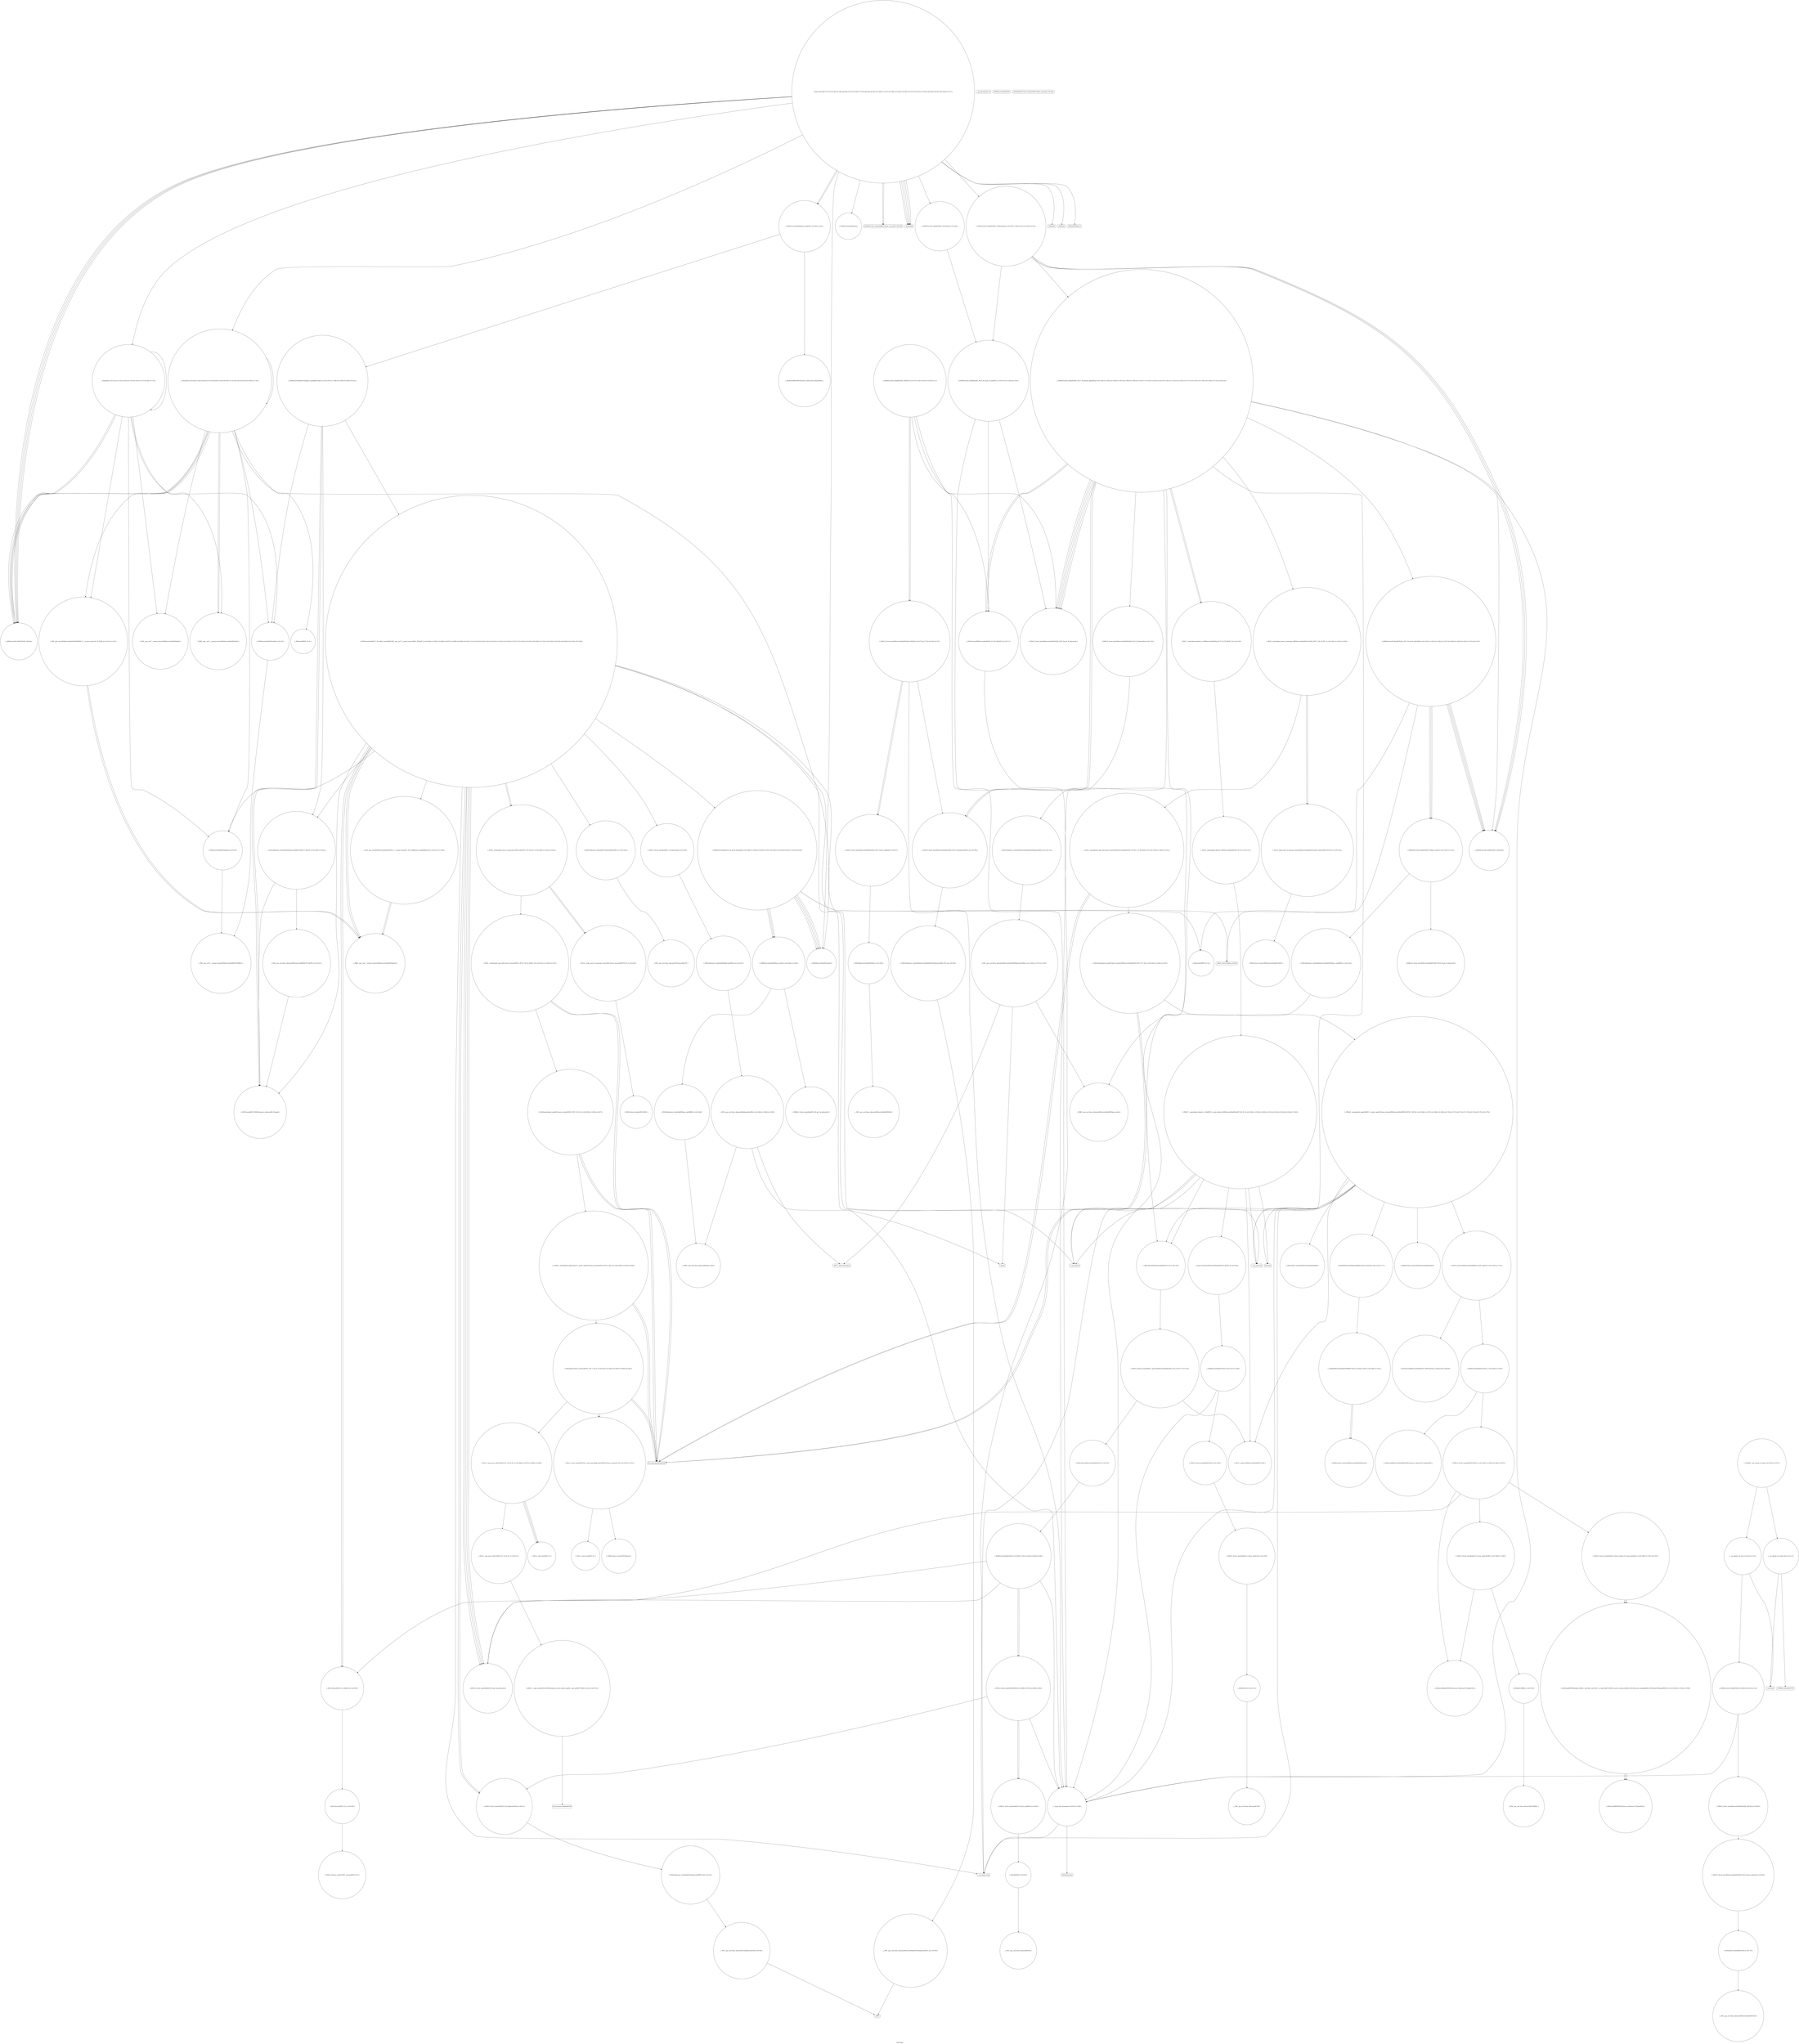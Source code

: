 digraph "Call Graph" {
	label="Call Graph";

	Node0x555a39f39250 [shape=record,shape=circle,label="{__cxx_global_var_init|{<s0>1|<s1>2}}"];
	Node0x555a39f39250:s0 -> Node0x555a39f392d0[color=black];
	Node0x555a39f39250:s1 -> Node0x555a39f393d0[color=black];
	Node0x555a39f3cf70 [shape=record,shape=Mrecord,label="{_ZSt17__throw_bad_allocv}"];
	Node0x555a39f395d0 [shape=record,shape=circle,label="{_Z5gofatii|{<s0>12|<s1>13|<s2>14|<s3>15|<s4>16|<s5>17|<s6>18|<s7>19}}"];
	Node0x555a39f395d0:s0 -> Node0x555a39f39650[color=black];
	Node0x555a39f395d0:s1 -> Node0x555a39f396d0[color=black];
	Node0x555a39f395d0:s2 -> Node0x555a39f39650[color=black];
	Node0x555a39f395d0:s3 -> Node0x555a39f397d0[color=black];
	Node0x555a39f395d0:s4 -> Node0x555a39f39750[color=black];
	Node0x555a39f395d0:s5 -> Node0x555a39f39850[color=black];
	Node0x555a39f395d0:s6 -> Node0x555a39f395d0[color=black];
	Node0x555a39f395d0:s7 -> Node0x555a39f398d0[color=black];
	Node0x555a39f3aad0 [shape=record,shape=circle,label="{_ZStneIPSt6vectorIiSaIiEEEbRKSt13move_iteratorIT_ES8_|{<s0>177}}"];
	Node0x555a39f3aad0:s0 -> Node0x555a39f3acd0[color=black];
	Node0x555a39f39950 [shape=record,shape=circle,label="{_Z5solveii|{<s0>24|<s1>25|<s2>26|<s3>27|<s4>28|<s5>29|<s6>30|<s7>31|<s8>32|<s9>33|<s10>34|<s11>35}}"];
	Node0x555a39f39950:s0 -> Node0x555a39f399d0[color=black];
	Node0x555a39f39950:s1 -> Node0x555a39f39650[color=black];
	Node0x555a39f39950:s2 -> Node0x555a39f396d0[color=black];
	Node0x555a39f39950:s3 -> Node0x555a39f39650[color=black];
	Node0x555a39f39950:s4 -> Node0x555a39f397d0[color=black];
	Node0x555a39f39950:s5 -> Node0x555a39f39750[color=black];
	Node0x555a39f39950:s6 -> Node0x555a39f39850[color=black];
	Node0x555a39f39950:s7 -> Node0x555a39f39850[color=black];
	Node0x555a39f39950:s8 -> Node0x555a39f39650[color=black];
	Node0x555a39f39950:s9 -> Node0x555a39f39a50[color=black];
	Node0x555a39f39950:s10 -> Node0x555a39f39950[color=black];
	Node0x555a39f39950:s11 -> Node0x555a39f398d0[color=black];
	Node0x555a39f3ae50 [shape=record,shape=circle,label="{_ZNSt6vectorIiSaIiEEC2EOS1_|{<s0>182|<s1>183}}"];
	Node0x555a39f3ae50:s0 -> Node0x555a39f3aed0[color=black];
	Node0x555a39f3ae50:s1 -> Node0x555a39f3af50[color=black];
	Node0x555a39f39cd0 [shape=record,shape=circle,label="{_ZNSt6vectorIiSaIiEE9push_backEOi|{<s0>64|<s1>65}}"];
	Node0x555a39f39cd0:s0 -> Node0x555a39f3b450[color=black];
	Node0x555a39f39cd0:s1 -> Node0x555a39f3b3d0[color=black];
	Node0x555a39f3b1d0 [shape=record,shape=circle,label="{_ZN9__gnu_cxx13new_allocatorIiEC2ERKS1_}"];
	Node0x555a39f3a050 [shape=record,shape=circle,label="{_ZNSt12_Vector_baseISt6vectorIiSaIiEESaIS2_EEC2Ev|{<s0>66}}"];
	Node0x555a39f3a050:s0 -> Node0x555a39f3a2d0[color=black];
	Node0x555a39f3b550 [shape=record,shape=circle,label="{_ZSt7forwardIiEOT_RNSt16remove_referenceIS0_E4typeE}"];
	Node0x555a39f3a3d0 [shape=record,shape=circle,label="{_ZN9__gnu_cxx13new_allocatorISt6vectorIiSaIiEEEC2Ev}"];
	Node0x555a39f3b8d0 [shape=record,shape=circle,label="{_ZNSt16allocator_traitsISaIiEE7destroyIiEEvRS0_PT_|{<s0>243}}"];
	Node0x555a39f3b8d0:s0 -> Node0x555a39f3fb90[color=black];
	Node0x555a39f3a750 [shape=record,shape=circle,label="{_ZSt11__addressofISt6vectorIiSaIiEEEPT_RS3_}"];
	Node0x555a39f3f490 [shape=record,shape=circle,label="{_ZSt22__uninitialized_copy_aISt13move_iteratorIPiES1_iET0_T_S4_S3_RSaIT1_E|{<s0>251|<s1>252|<s2>253}}"];
	Node0x555a39f3f490:s0 -> Node0x555a39f3d1f0[color=black];
	Node0x555a39f3f490:s1 -> Node0x555a39f3d1f0[color=black];
	Node0x555a39f3f490:s2 -> Node0x555a39f3f590[color=black];
	Node0x555a39f3baf0 [shape=record,shape=circle,label="{_ZNSt12_Vector_baseIiSaIiEE13_M_deallocateEPim|{<s0>91}}"];
	Node0x555a39f3baf0:s0 -> Node0x555a39f3bbf0[color=black];
	Node0x555a39f3f810 [shape=record,shape=circle,label="{_ZSt13__copy_move_aILb1EPiS0_ET1_T0_S2_S1_|{<s0>272}}"];
	Node0x555a39f3f810:s0 -> Node0x555a39f3f910[color=black];
	Node0x555a39f3be70 [shape=record,shape=circle,label="{_ZNSt12_Vector_baseISt6vectorIiSaIiEESaIS2_EE13_M_deallocateEPS2_m|{<s0>96}}"];
	Node0x555a39f3be70:s0 -> Node0x555a39f3bf70[color=black];
	Node0x555a39f3fb90 [shape=record,shape=circle,label="{_ZN9__gnu_cxx13new_allocatorIiE7destroyIiEEvPT_}"];
	Node0x555a39f3c1f0 [shape=record,shape=circle,label="{_ZNK9__gnu_cxx17__normal_iteratorIPiSt6vectorIiSaIiEEE4baseEv}"];
	Node0x555a39f3c570 [shape=record,shape=circle,label="{_ZSt34__uninitialized_move_if_noexcept_aIPSt6vectorIiSaIiEES3_SaIS2_EET0_T_S6_S5_RT1_|{<s0>134|<s1>135|<s2>136}}"];
	Node0x555a39f3c570:s0 -> Node0x555a39f3d0f0[color=black];
	Node0x555a39f3c570:s1 -> Node0x555a39f3d0f0[color=black];
	Node0x555a39f3c570:s2 -> Node0x555a39f3d070[color=black];
	Node0x555a39f3c8f0 [shape=record,shape=circle,label="{_ZNSt6vectorIiSaIiEEC2Ev|{<s0>147|<s1>148}}"];
	Node0x555a39f3c8f0:s0 -> Node0x555a39f3c970[color=black];
	Node0x555a39f3c8f0:s1 -> Node0x555a39f3a150[color=black];
	Node0x555a39f3cc70 [shape=record,shape=circle,label="{_ZSt3maxImERKT_S2_S2_}"];
	Node0x555a39f392d0 [shape=record,shape=Mrecord,label="{_ZNSt8ios_base4InitC1Ev}"];
	Node0x555a39f3cff0 [shape=record,shape=Mrecord,label="{_Znwm}"];
	Node0x555a39f39650 [shape=record,shape=circle,label="{_ZNSt6vectorIS_IiSaIiEESaIS1_EEixEm}"];
	Node0x555a39f3ab50 [shape=record,shape=circle,label="{_ZSt10_ConstructISt6vectorIiSaIiEEJS2_EEvPT_DpOT0_|{<s0>178|<s1>179}}"];
	Node0x555a39f3ab50:s0 -> Node0x555a39f3add0[color=black];
	Node0x555a39f3ab50:s1 -> Node0x555a39f3ae50[color=black];
	Node0x555a39f399d0 [shape=record,shape=circle,label="{_ZSt3maxIiERKT_S2_S2_}"];
	Node0x555a39f3aed0 [shape=record,shape=circle,label="{_ZSt4moveIRSt6vectorIiSaIiEEEONSt16remove_referenceIT_E4typeEOS5_}"];
	Node0x555a39f39d50 [shape=record,shape=circle,label="{_ZNSt6vectorIiSaIiEEixEm}"];
	Node0x555a39f3b250 [shape=record,shape=circle,label="{_ZSt4swapIPiENSt9enable_ifIXsr6__and_ISt6__not_ISt15__is_tuple_likeIT_EESt21is_move_constructibleIS4_ESt18is_move_assignableIS4_EEE5valueEvE4typeERS4_SD_|{<s0>194|<s1>195|<s2>196}}"];
	Node0x555a39f3b250:s0 -> Node0x555a39f3b2d0[color=black];
	Node0x555a39f3b250:s1 -> Node0x555a39f3b2d0[color=black];
	Node0x555a39f3b250:s2 -> Node0x555a39f3b2d0[color=black];
	Node0x555a39f3a0d0 [shape=record,shape=Mrecord,label="{__gxx_personality_v0}"];
	Node0x555a39f3b5d0 [shape=record,shape=circle,label="{_ZNSt6vectorIiSaIiEE17_M_realloc_insertIJiEEEvN9__gnu_cxx17__normal_iteratorIPiS1_EEDpOT_|{<s0>204|<s1>205|<s2>206|<s3>207|<s4>208|<s5>209|<s6>210|<s7>211|<s8>212|<s9>213|<s10>214|<s11>215|<s12>216|<s13>217|<s14>218|<s15>219|<s16>220|<s17>221|<s18>222|<s19>223|<s20>224|<s21>225|<s22>226}}"];
	Node0x555a39f3b5d0:s0 -> Node0x555a39f3b6d0[color=black];
	Node0x555a39f3b5d0:s1 -> Node0x555a39f396d0[color=black];
	Node0x555a39f3b5d0:s2 -> Node0x555a39f3b750[color=black];
	Node0x555a39f3b5d0:s3 -> Node0x555a39f3b7d0[color=black];
	Node0x555a39f3b5d0:s4 -> Node0x555a39f3b550[color=black];
	Node0x555a39f3b5d0:s5 -> Node0x555a39f3b4d0[color=black];
	Node0x555a39f3b5d0:s6 -> Node0x555a39f3c1f0[color=black];
	Node0x555a39f3b5d0:s7 -> Node0x555a39f3a8d0[color=black];
	Node0x555a39f3b5d0:s8 -> Node0x555a39f3b850[color=black];
	Node0x555a39f3b5d0:s9 -> Node0x555a39f3c1f0[color=black];
	Node0x555a39f3b5d0:s10 -> Node0x555a39f3a8d0[color=black];
	Node0x555a39f3b5d0:s11 -> Node0x555a39f3b850[color=black];
	Node0x555a39f3b5d0:s12 -> Node0x555a39f3a1d0[color=black];
	Node0x555a39f3b5d0:s13 -> Node0x555a39f3b8d0[color=black];
	Node0x555a39f3b5d0:s14 -> Node0x555a39f3c670[color=black];
	Node0x555a39f3b5d0:s15 -> Node0x555a39f3a8d0[color=black];
	Node0x555a39f3b5d0:s16 -> Node0x555a39f3a850[color=black];
	Node0x555a39f3b5d0:s17 -> Node0x555a39f3baf0[color=black];
	Node0x555a39f3b5d0:s18 -> Node0x555a39f3c5f0[color=black];
	Node0x555a39f3b5d0:s19 -> Node0x555a39f3a8d0[color=black];
	Node0x555a39f3b5d0:s20 -> Node0x555a39f3a850[color=black];
	Node0x555a39f3b5d0:s21 -> Node0x555a39f3baf0[color=black];
	Node0x555a39f3b5d0:s22 -> Node0x555a39f3a150[color=black];
	Node0x555a39f3a450 [shape=record,shape=circle,label="{_ZSt8_DestroyIPSt6vectorIiSaIiEES2_EvT_S4_RSaIT0_E|{<s0>71}}"];
	Node0x555a39f3a450:s0 -> Node0x555a39f3a5d0[color=black];
	Node0x555a39f3b950 [shape=record,shape=circle,label="{_ZNKSt6vectorIiSaIiEE8max_sizeEv|{<s0>244|<s1>245}}"];
	Node0x555a39f3b950:s0 -> Node0x555a39f3f290[color=black];
	Node0x555a39f3b950:s1 -> Node0x555a39f3b9d0[color=black];
	Node0x555a39f3a7d0 [shape=record,shape=circle,label="{_ZNSt6vectorIiSaIiEED2Ev|{<s0>80|<s1>81|<s2>82|<s3>83|<s4>84}}"];
	Node0x555a39f3a7d0:s0 -> Node0x555a39f3a8d0[color=black];
	Node0x555a39f3a7d0:s1 -> Node0x555a39f3a850[color=black];
	Node0x555a39f3a7d0:s2 -> Node0x555a39f3a950[color=black];
	Node0x555a39f3a7d0:s3 -> Node0x555a39f3a950[color=black];
	Node0x555a39f3a7d0:s4 -> Node0x555a39f3a150[color=black];
	Node0x555a39f3f510 [shape=record,shape=circle,label="{_ZSt32__make_move_if_noexcept_iteratorIiSt13move_iteratorIPiEET0_PT_|{<s0>254}}"];
	Node0x555a39f3f510:s0 -> Node0x555a39f3fb10[color=black];
	Node0x555a39f3bb70 [shape=record,shape=circle,label="{_ZNSt12_Vector_baseIiSaIiEE12_Vector_implD2Ev|{<s0>92}}"];
	Node0x555a39f3bb70:s0 -> Node0x555a39f3bd70[color=black];
	Node0x555a39f3f890 [shape=record,shape=circle,label="{_ZSt12__niter_baseIPiET_S1_}"];
	Node0x555a39f3bef0 [shape=record,shape=circle,label="{_ZNSt12_Vector_baseISt6vectorIiSaIiEESaIS2_EE12_Vector_implD2Ev|{<s0>97}}"];
	Node0x555a39f3bef0:s0 -> Node0x555a39f3c070[color=black];
	Node0x555a39f3fc10 [shape=record,shape=circle,label="{_GLOBAL__sub_I_Jacek_2_0.cpp|{<s0>274|<s1>275}}"];
	Node0x555a39f3fc10:s0 -> Node0x555a39f39250[color=black];
	Node0x555a39f3fc10:s1 -> Node0x555a39f39450[color=black];
	Node0x555a39f3c270 [shape=record,shape=circle,label="{_ZNSt6vectorIS_IiSaIiEESaIS1_EE15_M_erase_at_endEPS1_|{<s0>101|<s1>102|<s2>103}}"];
	Node0x555a39f3c270:s0 -> Node0x555a39f3a4d0[color=black];
	Node0x555a39f3c270:s1 -> Node0x555a39f3a450[color=black];
	Node0x555a39f3c270:s2 -> Node0x555a39f3a150[color=black];
	Node0x555a39f3c5f0 [shape=record,shape=Mrecord,label="{__cxa_rethrow}"];
	Node0x555a39f3c970 [shape=record,shape=circle,label="{_ZNSt12_Vector_baseIiSaIiEEC2Ev|{<s0>149}}"];
	Node0x555a39f3c970:s0 -> Node0x555a39f3c9f0[color=black];
	Node0x555a39f3ccf0 [shape=record,shape=circle,label="{_ZNSt16allocator_traitsISaISt6vectorIiSaIiEEEE8max_sizeERKS3_|{<s0>154}}"];
	Node0x555a39f3ccf0:s0 -> Node0x555a39f3cdf0[color=black];
	Node0x555a39f39350 [shape=record,shape=Mrecord,label="{_ZNSt8ios_base4InitD1Ev}"];
	Node0x555a39f3d070 [shape=record,shape=circle,label="{_ZSt22__uninitialized_copy_aISt13move_iteratorIPSt6vectorIiSaIiEEES4_S3_ET0_T_S7_S6_RSaIT1_E|{<s0>159|<s1>160|<s2>161}}"];
	Node0x555a39f3d070:s0 -> Node0x555a39f3d1f0[color=black];
	Node0x555a39f3d070:s1 -> Node0x555a39f3d1f0[color=black];
	Node0x555a39f3d070:s2 -> Node0x555a39f3d170[color=black];
	Node0x555a39f396d0 [shape=record,shape=circle,label="{_ZNSt6vectorIiSaIiEE5beginEv|{<s0>20}}"];
	Node0x555a39f396d0:s0 -> Node0x555a39f3c170[color=black];
	Node0x555a39f3abd0 [shape=record,shape=circle,label="{_ZNKSt13move_iteratorIPSt6vectorIiSaIiEEEdeEv}"];
	Node0x555a39f39a50 [shape=record,shape=circle,label="{_ZNKSt6vectorIiSaIiEE4sizeEv}"];
	Node0x555a39f3af50 [shape=record,shape=circle,label="{_ZNSt12_Vector_baseIiSaIiEEC2EOS1_|{<s0>184|<s1>185|<s2>186|<s3>187}}"];
	Node0x555a39f3af50:s0 -> Node0x555a39f3a8d0[color=black];
	Node0x555a39f3af50:s1 -> Node0x555a39f3afd0[color=black];
	Node0x555a39f3af50:s2 -> Node0x555a39f3b050[color=black];
	Node0x555a39f3af50:s3 -> Node0x555a39f3b0d0[color=black];
	Node0x555a39f39dd0 [shape=record,shape=Mrecord,label="{_ZStlsISt11char_traitsIcEERSt13basic_ostreamIcT_ES5_PKc}"];
	Node0x555a39f3b2d0 [shape=record,shape=circle,label="{_ZSt4moveIRPiEONSt16remove_referenceIT_E4typeEOS3_}"];
	Node0x555a39f3a150 [shape=record,shape=circle,label="{__clang_call_terminate|{<s0>67|<s1>68}}"];
	Node0x555a39f3a150:s0 -> Node0x555a39f3a1d0[color=black];
	Node0x555a39f3a150:s1 -> Node0x555a39f3a250[color=black];
	Node0x555a39f3b650 [shape=record,shape=circle,label="{_ZN9__gnu_cxx13new_allocatorIiE9constructIiJiEEEvPT_DpOT0_|{<s0>227}}"];
	Node0x555a39f3b650:s0 -> Node0x555a39f3b550[color=black];
	Node0x555a39f3a4d0 [shape=record,shape=circle,label="{_ZNSt12_Vector_baseISt6vectorIiSaIiEESaIS2_EE19_M_get_Tp_allocatorEv}"];
	Node0x555a39f3b9d0 [shape=record,shape=circle,label="{_ZNSt16allocator_traitsISaIiEE8max_sizeERKS0_|{<s0>246}}"];
	Node0x555a39f3b9d0:s0 -> Node0x555a39f3f310[color=black];
	Node0x555a39f3a850 [shape=record,shape=circle,label="{_ZSt8_DestroyIPiiEvT_S1_RSaIT0_E|{<s0>85}}"];
	Node0x555a39f3a850:s0 -> Node0x555a39f3a9d0[color=black];
	Node0x555a39f3f590 [shape=record,shape=circle,label="{_ZSt18uninitialized_copyISt13move_iteratorIPiES1_ET0_T_S4_S3_|{<s0>255|<s1>256|<s2>257}}"];
	Node0x555a39f3f590:s0 -> Node0x555a39f3d1f0[color=black];
	Node0x555a39f3f590:s1 -> Node0x555a39f3d1f0[color=black];
	Node0x555a39f3f590:s2 -> Node0x555a39f3f610[color=black];
	Node0x555a39f3bbf0 [shape=record,shape=circle,label="{_ZNSt16allocator_traitsISaIiEE10deallocateERS0_Pim|{<s0>93}}"];
	Node0x555a39f3bbf0:s0 -> Node0x555a39f3bc70[color=black];
	Node0x555a39f3f910 [shape=record,shape=circle,label="{_ZNSt11__copy_moveILb1ELb1ESt26random_access_iterator_tagE8__copy_mIiEEPT_PKS3_S6_S4_|{<s0>273}}"];
	Node0x555a39f3f910:s0 -> Node0x555a39f3f990[color=black];
	Node0x555a39f3bf70 [shape=record,shape=circle,label="{_ZNSt16allocator_traitsISaISt6vectorIiSaIiEEEE10deallocateERS3_PS2_m|{<s0>98}}"];
	Node0x555a39f3bf70:s0 -> Node0x555a39f3bff0[color=black];
	Node0x555a39f3c2f0 [shape=record,shape=circle,label="{_ZNKSt6vectorIS_IiSaIiEESaIS1_EE4sizeEv}"];
	Node0x555a39f3c670 [shape=record,shape=Mrecord,label="{__cxa_end_catch}"];
	Node0x555a39f3c9f0 [shape=record,shape=circle,label="{_ZNSt12_Vector_baseIiSaIiEE12_Vector_implC2Ev|{<s0>150}}"];
	Node0x555a39f3c9f0:s0 -> Node0x555a39f3ca70[color=black];
	Node0x555a39f3cd70 [shape=record,shape=circle,label="{_ZNKSt12_Vector_baseISt6vectorIiSaIiEESaIS2_EE19_M_get_Tp_allocatorEv}"];
	Node0x555a39f393d0 [shape=record,shape=Mrecord,label="{__cxa_atexit}"];
	Node0x555a39f3d0f0 [shape=record,shape=circle,label="{_ZSt32__make_move_if_noexcept_iteratorISt6vectorIiSaIiEESt13move_iteratorIPS2_EET0_PT_|{<s0>162}}"];
	Node0x555a39f3d0f0:s0 -> Node0x555a39f3b350[color=black];
	Node0x555a39f39750 [shape=record,shape=circle,label="{_ZN9__gnu_cxxneIPiSt6vectorIiSaIiEEEEbRKNS_17__normal_iteratorIT_T0_EESA_|{<s0>21|<s1>22}}"];
	Node0x555a39f39750:s0 -> Node0x555a39f3c1f0[color=black];
	Node0x555a39f39750:s1 -> Node0x555a39f3c1f0[color=black];
	Node0x555a39f3ac50 [shape=record,shape=circle,label="{_ZNSt13move_iteratorIPSt6vectorIiSaIiEEEppEv}"];
	Node0x555a39f39ad0 [shape=record,shape=circle,label="{main|{<s0>36|<s1>37|<s2>38|<s3>39|<s4>40|<s5>41|<s6>42|<s7>43|<s8>44|<s9>45|<s10>46|<s11>47|<s12>48|<s13>49|<s14>50|<s15>51|<s16>52|<s17>53|<s18>54|<s19>55|<s20>56|<s21>57}}"];
	Node0x555a39f39ad0:s0 -> Node0x555a39f39b50[color=black];
	Node0x555a39f39ad0:s1 -> Node0x555a39f39b50[color=black];
	Node0x555a39f39ad0:s2 -> Node0x555a39f39b50[color=black];
	Node0x555a39f39ad0:s3 -> Node0x555a39f39bd0[color=black];
	Node0x555a39f39ad0:s4 -> Node0x555a39f39c50[color=black];
	Node0x555a39f39ad0:s5 -> Node0x555a39f39b50[color=black];
	Node0x555a39f39ad0:s6 -> Node0x555a39f39b50[color=black];
	Node0x555a39f39ad0:s7 -> Node0x555a39f39650[color=black];
	Node0x555a39f39ad0:s8 -> Node0x555a39f39cd0[color=black];
	Node0x555a39f39ad0:s9 -> Node0x555a39f39650[color=black];
	Node0x555a39f39ad0:s10 -> Node0x555a39f39cd0[color=black];
	Node0x555a39f39ad0:s11 -> Node0x555a39f39650[color=black];
	Node0x555a39f39ad0:s12 -> Node0x555a39f39a50[color=black];
	Node0x555a39f39ad0:s13 -> Node0x555a39f395d0[color=black];
	Node0x555a39f39ad0:s14 -> Node0x555a39f39650[color=black];
	Node0x555a39f39ad0:s15 -> Node0x555a39f39d50[color=black];
	Node0x555a39f39ad0:s16 -> Node0x555a39f39950[color=black];
	Node0x555a39f39ad0:s17 -> Node0x555a39f39dd0[color=black];
	Node0x555a39f39ad0:s18 -> Node0x555a39f39e50[color=black];
	Node0x555a39f39ad0:s19 -> Node0x555a39f39dd0[color=black];
	Node0x555a39f39ad0:s20 -> Node0x555a39f39ed0[color=black];
	Node0x555a39f39ad0:s21 -> Node0x555a39f39f50[color=black];
	Node0x555a39f3afd0 [shape=record,shape=circle,label="{_ZSt4moveIRSaIiEEONSt16remove_referenceIT_E4typeEOS3_}"];
	Node0x555a39f39e50 [shape=record,shape=Mrecord,label="{_ZNSolsEi}"];
	Node0x555a39f3b350 [shape=record,shape=circle,label="{_ZNSt13move_iteratorIPSt6vectorIiSaIiEEEC2ES3_}"];
	Node0x555a39f3a1d0 [shape=record,shape=Mrecord,label="{__cxa_begin_catch}"];
	Node0x555a39f3b6d0 [shape=record,shape=circle,label="{_ZNKSt6vectorIiSaIiEE12_M_check_lenEmPKc|{<s0>228|<s1>229|<s2>230|<s3>231|<s4>232|<s5>233|<s6>234|<s7>235|<s8>236}}"];
	Node0x555a39f3b6d0:s0 -> Node0x555a39f3b950[color=black];
	Node0x555a39f3b6d0:s1 -> Node0x555a39f39a50[color=black];
	Node0x555a39f3b6d0:s2 -> Node0x555a39f3cbf0[color=black];
	Node0x555a39f3b6d0:s3 -> Node0x555a39f39a50[color=black];
	Node0x555a39f3b6d0:s4 -> Node0x555a39f39a50[color=black];
	Node0x555a39f3b6d0:s5 -> Node0x555a39f3cc70[color=black];
	Node0x555a39f3b6d0:s6 -> Node0x555a39f39a50[color=black];
	Node0x555a39f3b6d0:s7 -> Node0x555a39f3b950[color=black];
	Node0x555a39f3b6d0:s8 -> Node0x555a39f3b950[color=black];
	Node0x555a39f3a550 [shape=record,shape=circle,label="{_ZNSt12_Vector_baseISt6vectorIiSaIiEESaIS2_EED2Ev|{<s0>72|<s1>73|<s2>74|<s3>75}}"];
	Node0x555a39f3a550:s0 -> Node0x555a39f3be70[color=black];
	Node0x555a39f3a550:s1 -> Node0x555a39f3bef0[color=black];
	Node0x555a39f3a550:s2 -> Node0x555a39f3bef0[color=black];
	Node0x555a39f3a550:s3 -> Node0x555a39f3a150[color=black];
	Node0x555a39f3f290 [shape=record,shape=circle,label="{_ZNKSt12_Vector_baseIiSaIiEE19_M_get_Tp_allocatorEv}"];
	Node0x555a39f3a8d0 [shape=record,shape=circle,label="{_ZNSt12_Vector_baseIiSaIiEE19_M_get_Tp_allocatorEv}"];
	Node0x555a39f3f610 [shape=record,shape=circle,label="{_ZNSt20__uninitialized_copyILb1EE13__uninit_copyISt13move_iteratorIPiES3_EET0_T_S6_S5_|{<s0>258|<s1>259|<s2>260}}"];
	Node0x555a39f3f610:s0 -> Node0x555a39f3d1f0[color=black];
	Node0x555a39f3f610:s1 -> Node0x555a39f3d1f0[color=black];
	Node0x555a39f3f610:s2 -> Node0x555a39f3f690[color=black];
	Node0x555a39f3bc70 [shape=record,shape=circle,label="{_ZN9__gnu_cxx13new_allocatorIiE10deallocateEPim|{<s0>94}}"];
	Node0x555a39f3bc70:s0 -> Node0x555a39f3bcf0[color=black];
	Node0x555a39f3f990 [shape=record,shape=Mrecord,label="{llvm.memmove.p0i8.p0i8.i64}"];
	Node0x555a39f3bff0 [shape=record,shape=circle,label="{_ZN9__gnu_cxx13new_allocatorISt6vectorIiSaIiEEE10deallocateEPS3_m|{<s0>99}}"];
	Node0x555a39f3bff0:s0 -> Node0x555a39f3bcf0[color=black];
	Node0x555a39f3c370 [shape=record,shape=circle,label="{_ZNSt6vectorIS_IiSaIiEESaIS1_EE17_M_default_appendEm|{<s0>104|<s1>105|<s2>106|<s3>107|<s4>108|<s5>109|<s6>110|<s7>111|<s8>112|<s9>113|<s10>114|<s11>115|<s12>116|<s13>117|<s14>118|<s15>119|<s16>120|<s17>121|<s18>122}}"];
	Node0x555a39f3c370:s0 -> Node0x555a39f3a4d0[color=black];
	Node0x555a39f3c370:s1 -> Node0x555a39f3c3f0[color=black];
	Node0x555a39f3c370:s2 -> Node0x555a39f3c470[color=black];
	Node0x555a39f3c370:s3 -> Node0x555a39f3c2f0[color=black];
	Node0x555a39f3c370:s4 -> Node0x555a39f3c4f0[color=black];
	Node0x555a39f3c370:s5 -> Node0x555a39f3a4d0[color=black];
	Node0x555a39f3c370:s6 -> Node0x555a39f3c3f0[color=black];
	Node0x555a39f3c370:s7 -> Node0x555a39f3a4d0[color=black];
	Node0x555a39f3c370:s8 -> Node0x555a39f3c570[color=black];
	Node0x555a39f3c370:s9 -> Node0x555a39f3a1d0[color=black];
	Node0x555a39f3c370:s10 -> Node0x555a39f3a4d0[color=black];
	Node0x555a39f3c370:s11 -> Node0x555a39f3a450[color=black];
	Node0x555a39f3c370:s12 -> Node0x555a39f3c670[color=black];
	Node0x555a39f3c370:s13 -> Node0x555a39f3be70[color=black];
	Node0x555a39f3c370:s14 -> Node0x555a39f3c5f0[color=black];
	Node0x555a39f3c370:s15 -> Node0x555a39f3a4d0[color=black];
	Node0x555a39f3c370:s16 -> Node0x555a39f3a450[color=black];
	Node0x555a39f3c370:s17 -> Node0x555a39f3be70[color=black];
	Node0x555a39f3c370:s18 -> Node0x555a39f3a150[color=black];
	Node0x555a39f3c6f0 [shape=record,shape=circle,label="{_ZSt25__uninitialized_default_nIPSt6vectorIiSaIiEEmET_S4_T0_|{<s0>137}}"];
	Node0x555a39f3c6f0:s0 -> Node0x555a39f3c770[color=black];
	Node0x555a39f3ca70 [shape=record,shape=circle,label="{_ZNSaIiEC2Ev|{<s0>151}}"];
	Node0x555a39f3ca70:s0 -> Node0x555a39f3caf0[color=black];
	Node0x555a39f3cdf0 [shape=record,shape=circle,label="{_ZNK9__gnu_cxx13new_allocatorISt6vectorIiSaIiEEE8max_sizeEv}"];
	Node0x555a39f39450 [shape=record,shape=circle,label="{__cxx_global_var_init.1|{<s0>3|<s1>4}}"];
	Node0x555a39f39450:s0 -> Node0x555a39f394d0[color=black];
	Node0x555a39f39450:s1 -> Node0x555a39f393d0[color=black];
	Node0x555a39f3d170 [shape=record,shape=circle,label="{_ZSt18uninitialized_copyISt13move_iteratorIPSt6vectorIiSaIiEEES4_ET0_T_S7_S6_|{<s0>163|<s1>164|<s2>165}}"];
	Node0x555a39f3d170:s0 -> Node0x555a39f3d1f0[color=black];
	Node0x555a39f3d170:s1 -> Node0x555a39f3d1f0[color=black];
	Node0x555a39f3d170:s2 -> Node0x555a39f3aa50[color=black];
	Node0x555a39f397d0 [shape=record,shape=circle,label="{_ZNSt6vectorIiSaIiEE3endEv|{<s0>23}}"];
	Node0x555a39f397d0:s0 -> Node0x555a39f3c170[color=black];
	Node0x555a39f3acd0 [shape=record,shape=circle,label="{_ZSteqIPSt6vectorIiSaIiEEEbRKSt13move_iteratorIT_ES8_|{<s0>180|<s1>181}}"];
	Node0x555a39f3acd0:s0 -> Node0x555a39f3ad50[color=black];
	Node0x555a39f3acd0:s1 -> Node0x555a39f3ad50[color=black];
	Node0x555a39f39b50 [shape=record,shape=Mrecord,label="{_ZNSirsERi}"];
	Node0x555a39f3b050 [shape=record,shape=circle,label="{_ZNSt12_Vector_baseIiSaIiEE12_Vector_implC2EOS0_|{<s0>188|<s1>189}}"];
	Node0x555a39f3b050:s0 -> Node0x555a39f3afd0[color=black];
	Node0x555a39f3b050:s1 -> Node0x555a39f3b150[color=black];
	Node0x555a39f39ed0 [shape=record,shape=Mrecord,label="{_ZNSolsEx}"];
	Node0x555a39f3b3d0 [shape=record,shape=circle,label="{_ZNSt6vectorIiSaIiEE12emplace_backIJiEEEvDpOT_|{<s0>197|<s1>198|<s2>199|<s3>200|<s4>201}}"];
	Node0x555a39f3b3d0:s0 -> Node0x555a39f3b550[color=black];
	Node0x555a39f3b3d0:s1 -> Node0x555a39f3b4d0[color=black];
	Node0x555a39f3b3d0:s2 -> Node0x555a39f397d0[color=black];
	Node0x555a39f3b3d0:s3 -> Node0x555a39f3b550[color=black];
	Node0x555a39f3b3d0:s4 -> Node0x555a39f3b5d0[color=black];
	Node0x555a39f3a250 [shape=record,shape=Mrecord,label="{_ZSt9terminatev}"];
	Node0x555a39f3b750 [shape=record,shape=circle,label="{_ZN9__gnu_cxxmiIPiSt6vectorIiSaIiEEEENS_17__normal_iteratorIT_T0_E15difference_typeERKS8_SB_|{<s0>237|<s1>238}}"];
	Node0x555a39f3b750:s0 -> Node0x555a39f3c1f0[color=black];
	Node0x555a39f3b750:s1 -> Node0x555a39f3c1f0[color=black];
	Node0x555a39f3a5d0 [shape=record,shape=circle,label="{_ZSt8_DestroyIPSt6vectorIiSaIiEEEvT_S4_|{<s0>76}}"];
	Node0x555a39f3a5d0:s0 -> Node0x555a39f3a650[color=black];
	Node0x555a39f3f310 [shape=record,shape=circle,label="{_ZNK9__gnu_cxx13new_allocatorIiE8max_sizeEv}"];
	Node0x555a39f3a950 [shape=record,shape=circle,label="{_ZNSt12_Vector_baseIiSaIiEED2Ev|{<s0>86|<s1>87|<s2>88|<s3>89}}"];
	Node0x555a39f3a950:s0 -> Node0x555a39f3baf0[color=black];
	Node0x555a39f3a950:s1 -> Node0x555a39f3bb70[color=black];
	Node0x555a39f3a950:s2 -> Node0x555a39f3bb70[color=black];
	Node0x555a39f3a950:s3 -> Node0x555a39f3a150[color=black];
	Node0x555a39f3f690 [shape=record,shape=circle,label="{_ZSt4copyISt13move_iteratorIPiES1_ET0_T_S4_S3_|{<s0>261|<s1>262|<s2>263|<s3>264|<s4>265}}"];
	Node0x555a39f3f690:s0 -> Node0x555a39f3d1f0[color=black];
	Node0x555a39f3f690:s1 -> Node0x555a39f3f790[color=black];
	Node0x555a39f3f690:s2 -> Node0x555a39f3d1f0[color=black];
	Node0x555a39f3f690:s3 -> Node0x555a39f3f790[color=black];
	Node0x555a39f3f690:s4 -> Node0x555a39f3f710[color=black];
	Node0x555a39f3bcf0 [shape=record,shape=Mrecord,label="{_ZdlPv}"];
	Node0x555a39f3fa10 [shape=record,shape=circle,label="{_ZSt12__miter_baseIPiET_S1_}"];
	Node0x555a39f3c070 [shape=record,shape=circle,label="{_ZNSaISt6vectorIiSaIiEEED2Ev|{<s0>100}}"];
	Node0x555a39f3c070:s0 -> Node0x555a39f3c0f0[color=black];
	Node0x555a39f3c3f0 [shape=record,shape=circle,label="{_ZSt27__uninitialized_default_n_aIPSt6vectorIiSaIiEEmS2_ET_S4_T0_RSaIT1_E|{<s0>123}}"];
	Node0x555a39f3c3f0:s0 -> Node0x555a39f3c6f0[color=black];
	Node0x555a39f3c770 [shape=record,shape=circle,label="{_ZNSt27__uninitialized_default_n_1ILb0EE18__uninit_default_nIPSt6vectorIiSaIiEEmEET_S6_T0_|{<s0>138|<s1>139|<s2>140|<s3>141|<s4>142|<s5>143|<s6>144|<s7>145}}"];
	Node0x555a39f3c770:s0 -> Node0x555a39f3a750[color=black];
	Node0x555a39f3c770:s1 -> Node0x555a39f3c7f0[color=black];
	Node0x555a39f3c770:s2 -> Node0x555a39f3a1d0[color=black];
	Node0x555a39f3c770:s3 -> Node0x555a39f3a5d0[color=black];
	Node0x555a39f3c770:s4 -> Node0x555a39f3c5f0[color=black];
	Node0x555a39f3c770:s5 -> Node0x555a39f3c670[color=black];
	Node0x555a39f3c770:s6 -> Node0x555a39f3c870[color=black];
	Node0x555a39f3c770:s7 -> Node0x555a39f3a150[color=black];
	Node0x555a39f3caf0 [shape=record,shape=circle,label="{_ZN9__gnu_cxx13new_allocatorIiEC2Ev}"];
	Node0x555a39f3ce70 [shape=record,shape=circle,label="{_ZNSt16allocator_traitsISaISt6vectorIiSaIiEEEE8allocateERS3_m|{<s0>155}}"];
	Node0x555a39f3ce70:s0 -> Node0x555a39f3cef0[color=black];
	Node0x555a39f394d0 [shape=record,shape=circle,label="{_ZNSt6vectorIS_IiSaIiEESaIS1_EEC2Ev|{<s0>5|<s1>6}}"];
	Node0x555a39f394d0:s0 -> Node0x555a39f3a050[color=black];
	Node0x555a39f394d0:s1 -> Node0x555a39f3a150[color=black];
	Node0x555a39f3d1f0 [shape=record,shape=Mrecord,label="{llvm.memcpy.p0i8.p0i8.i64}"];
	Node0x555a39f39850 [shape=record,shape=circle,label="{_ZNK9__gnu_cxx17__normal_iteratorIPiSt6vectorIiSaIiEEEdeEv}"];
	Node0x555a39f3ad50 [shape=record,shape=circle,label="{_ZNKSt13move_iteratorIPSt6vectorIiSaIiEEE4baseEv}"];
	Node0x555a39f39bd0 [shape=record,shape=circle,label="{_ZNSt6vectorIS_IiSaIiEESaIS1_EE5clearEv|{<s0>58}}"];
	Node0x555a39f39bd0:s0 -> Node0x555a39f3c270[color=black];
	Node0x555a39f3b0d0 [shape=record,shape=circle,label="{_ZNSt12_Vector_baseIiSaIiEE12_Vector_impl12_M_swap_dataERS2_|{<s0>190|<s1>191|<s2>192}}"];
	Node0x555a39f3b0d0:s0 -> Node0x555a39f3b250[color=black];
	Node0x555a39f3b0d0:s1 -> Node0x555a39f3b250[color=black];
	Node0x555a39f3b0d0:s2 -> Node0x555a39f3b250[color=black];
	Node0x555a39f39f50 [shape=record,shape=Mrecord,label="{_ZNSolsEPFRSoS_E}"];
	Node0x555a39f3b450 [shape=record,shape=circle,label="{_ZSt4moveIRiEONSt16remove_referenceIT_E4typeEOS2_}"];
	Node0x555a39f3a2d0 [shape=record,shape=circle,label="{_ZNSt12_Vector_baseISt6vectorIiSaIiEESaIS2_EE12_Vector_implC2Ev|{<s0>69}}"];
	Node0x555a39f3a2d0:s0 -> Node0x555a39f3a350[color=black];
	Node0x555a39f3b7d0 [shape=record,shape=circle,label="{_ZNSt12_Vector_baseIiSaIiEE11_M_allocateEm|{<s0>239}}"];
	Node0x555a39f3b7d0:s0 -> Node0x555a39f3f390[color=black];
	Node0x555a39f3a650 [shape=record,shape=circle,label="{_ZNSt12_Destroy_auxILb0EE9__destroyIPSt6vectorIiSaIiEEEEvT_S6_|{<s0>77|<s1>78}}"];
	Node0x555a39f3a650:s0 -> Node0x555a39f3a750[color=black];
	Node0x555a39f3a650:s1 -> Node0x555a39f3a6d0[color=black];
	Node0x555a39f3f390 [shape=record,shape=circle,label="{_ZNSt16allocator_traitsISaIiEE8allocateERS0_m|{<s0>247}}"];
	Node0x555a39f3f390:s0 -> Node0x555a39f3f410[color=black];
	Node0x555a39f3a9d0 [shape=record,shape=circle,label="{_ZSt8_DestroyIPiEvT_S1_|{<s0>90}}"];
	Node0x555a39f3a9d0:s0 -> Node0x555a39f3ba70[color=black];
	Node0x555a39f3f710 [shape=record,shape=circle,label="{_ZSt14__copy_move_a2ILb1EPiS0_ET1_T0_S2_S1_|{<s0>266|<s1>267|<s2>268|<s3>269}}"];
	Node0x555a39f3f710:s0 -> Node0x555a39f3f890[color=black];
	Node0x555a39f3f710:s1 -> Node0x555a39f3f890[color=black];
	Node0x555a39f3f710:s2 -> Node0x555a39f3f890[color=black];
	Node0x555a39f3f710:s3 -> Node0x555a39f3f810[color=black];
	Node0x555a39f3bd70 [shape=record,shape=circle,label="{_ZNSaIiED2Ev|{<s0>95}}"];
	Node0x555a39f3bd70:s0 -> Node0x555a39f3bdf0[color=black];
	Node0x555a39f3fa90 [shape=record,shape=circle,label="{_ZNKSt13move_iteratorIPiE4baseEv}"];
	Node0x555a39f3c0f0 [shape=record,shape=circle,label="{_ZN9__gnu_cxx13new_allocatorISt6vectorIiSaIiEEED2Ev}"];
	Node0x555a39f3c470 [shape=record,shape=circle,label="{_ZNKSt6vectorIS_IiSaIiEESaIS1_EE12_M_check_lenEmPKc|{<s0>124|<s1>125|<s2>126|<s3>127|<s4>128|<s5>129|<s6>130|<s7>131|<s8>132}}"];
	Node0x555a39f3c470:s0 -> Node0x555a39f3cb70[color=black];
	Node0x555a39f3c470:s1 -> Node0x555a39f3c2f0[color=black];
	Node0x555a39f3c470:s2 -> Node0x555a39f3cbf0[color=black];
	Node0x555a39f3c470:s3 -> Node0x555a39f3c2f0[color=black];
	Node0x555a39f3c470:s4 -> Node0x555a39f3c2f0[color=black];
	Node0x555a39f3c470:s5 -> Node0x555a39f3cc70[color=black];
	Node0x555a39f3c470:s6 -> Node0x555a39f3c2f0[color=black];
	Node0x555a39f3c470:s7 -> Node0x555a39f3cb70[color=black];
	Node0x555a39f3c470:s8 -> Node0x555a39f3cb70[color=black];
	Node0x555a39f3c7f0 [shape=record,shape=circle,label="{_ZSt10_ConstructISt6vectorIiSaIiEEJEEvPT_DpOT0_|{<s0>146}}"];
	Node0x555a39f3c7f0:s0 -> Node0x555a39f3c8f0[color=black];
	Node0x555a39f3cb70 [shape=record,shape=circle,label="{_ZNKSt6vectorIS_IiSaIiEESaIS1_EE8max_sizeEv|{<s0>152|<s1>153}}"];
	Node0x555a39f3cb70:s0 -> Node0x555a39f3cd70[color=black];
	Node0x555a39f3cb70:s1 -> Node0x555a39f3ccf0[color=black];
	Node0x555a39f3cef0 [shape=record,shape=circle,label="{_ZN9__gnu_cxx13new_allocatorISt6vectorIiSaIiEEE8allocateEmPKv|{<s0>156|<s1>157|<s2>158}}"];
	Node0x555a39f3cef0:s0 -> Node0x555a39f3cdf0[color=black];
	Node0x555a39f3cef0:s1 -> Node0x555a39f3cf70[color=black];
	Node0x555a39f3cef0:s2 -> Node0x555a39f3cff0[color=black];
	Node0x555a39f39550 [shape=record,shape=circle,label="{_ZNSt6vectorIS_IiSaIiEESaIS1_EED2Ev|{<s0>7|<s1>8|<s2>9|<s3>10|<s4>11}}"];
	Node0x555a39f39550:s0 -> Node0x555a39f3a4d0[color=black];
	Node0x555a39f39550:s1 -> Node0x555a39f3a450[color=black];
	Node0x555a39f39550:s2 -> Node0x555a39f3a550[color=black];
	Node0x555a39f39550:s3 -> Node0x555a39f3a550[color=black];
	Node0x555a39f39550:s4 -> Node0x555a39f3a150[color=black];
	Node0x555a39f3aa50 [shape=record,shape=circle,label="{_ZNSt20__uninitialized_copyILb0EE13__uninit_copyISt13move_iteratorIPSt6vectorIiSaIiEEES6_EET0_T_S9_S8_|{<s0>166|<s1>167|<s2>168|<s3>169|<s4>170|<s5>171|<s6>172|<s7>173|<s8>174|<s9>175|<s10>176}}"];
	Node0x555a39f3aa50:s0 -> Node0x555a39f3aad0[color=black];
	Node0x555a39f3aa50:s1 -> Node0x555a39f3a750[color=black];
	Node0x555a39f3aa50:s2 -> Node0x555a39f3abd0[color=black];
	Node0x555a39f3aa50:s3 -> Node0x555a39f3ab50[color=black];
	Node0x555a39f3aa50:s4 -> Node0x555a39f3ac50[color=black];
	Node0x555a39f3aa50:s5 -> Node0x555a39f3a1d0[color=black];
	Node0x555a39f3aa50:s6 -> Node0x555a39f3a5d0[color=black];
	Node0x555a39f3aa50:s7 -> Node0x555a39f3c5f0[color=black];
	Node0x555a39f3aa50:s8 -> Node0x555a39f3c670[color=black];
	Node0x555a39f3aa50:s9 -> Node0x555a39f3c870[color=black];
	Node0x555a39f3aa50:s10 -> Node0x555a39f3a150[color=black];
	Node0x555a39f398d0 [shape=record,shape=circle,label="{_ZN9__gnu_cxx17__normal_iteratorIPiSt6vectorIiSaIiEEEppEv}"];
	Node0x555a39f3add0 [shape=record,shape=circle,label="{_ZSt7forwardISt6vectorIiSaIiEEEOT_RNSt16remove_referenceIS3_E4typeE}"];
	Node0x555a39f39c50 [shape=record,shape=circle,label="{_ZNSt6vectorIS_IiSaIiEESaIS1_EE6resizeEm|{<s0>59|<s1>60|<s2>61|<s3>62|<s4>63}}"];
	Node0x555a39f39c50:s0 -> Node0x555a39f3c2f0[color=black];
	Node0x555a39f39c50:s1 -> Node0x555a39f3c2f0[color=black];
	Node0x555a39f39c50:s2 -> Node0x555a39f3c370[color=black];
	Node0x555a39f39c50:s3 -> Node0x555a39f3c2f0[color=black];
	Node0x555a39f39c50:s4 -> Node0x555a39f3c270[color=black];
	Node0x555a39f3b150 [shape=record,shape=circle,label="{_ZNSaIiEC2ERKS_|{<s0>193}}"];
	Node0x555a39f3b150:s0 -> Node0x555a39f3b1d0[color=black];
	Node0x555a39f39fd0 [shape=record,shape=Mrecord,label="{_ZSt4endlIcSt11char_traitsIcEERSt13basic_ostreamIT_T0_ES6_}"];
	Node0x555a39f3b4d0 [shape=record,shape=circle,label="{_ZNSt16allocator_traitsISaIiEE9constructIiJiEEEvRS0_PT_DpOT0_|{<s0>202|<s1>203}}"];
	Node0x555a39f3b4d0:s0 -> Node0x555a39f3b550[color=black];
	Node0x555a39f3b4d0:s1 -> Node0x555a39f3b650[color=black];
	Node0x555a39f3a350 [shape=record,shape=circle,label="{_ZNSaISt6vectorIiSaIiEEEC2Ev|{<s0>70}}"];
	Node0x555a39f3a350:s0 -> Node0x555a39f3a3d0[color=black];
	Node0x555a39f3b850 [shape=record,shape=circle,label="{_ZSt34__uninitialized_move_if_noexcept_aIPiS0_SaIiEET0_T_S3_S2_RT1_|{<s0>240|<s1>241|<s2>242}}"];
	Node0x555a39f3b850:s0 -> Node0x555a39f3f510[color=black];
	Node0x555a39f3b850:s1 -> Node0x555a39f3f510[color=black];
	Node0x555a39f3b850:s2 -> Node0x555a39f3f490[color=black];
	Node0x555a39f3a6d0 [shape=record,shape=circle,label="{_ZSt8_DestroyISt6vectorIiSaIiEEEvPT_|{<s0>79}}"];
	Node0x555a39f3a6d0:s0 -> Node0x555a39f3a7d0[color=black];
	Node0x555a39f3f410 [shape=record,shape=circle,label="{_ZN9__gnu_cxx13new_allocatorIiE8allocateEmPKv|{<s0>248|<s1>249|<s2>250}}"];
	Node0x555a39f3f410:s0 -> Node0x555a39f3f310[color=black];
	Node0x555a39f3f410:s1 -> Node0x555a39f3cf70[color=black];
	Node0x555a39f3f410:s2 -> Node0x555a39f3cff0[color=black];
	Node0x555a39f3ba70 [shape=record,shape=circle,label="{_ZNSt12_Destroy_auxILb1EE9__destroyIPiEEvT_S3_}"];
	Node0x555a39f3f790 [shape=record,shape=circle,label="{_ZSt12__miter_baseIPiEDTcl12__miter_basecldtfp_4baseEEESt13move_iteratorIT_E|{<s0>270|<s1>271}}"];
	Node0x555a39f3f790:s0 -> Node0x555a39f3fa90[color=black];
	Node0x555a39f3f790:s1 -> Node0x555a39f3fa10[color=black];
	Node0x555a39f3bdf0 [shape=record,shape=circle,label="{_ZN9__gnu_cxx13new_allocatorIiED2Ev}"];
	Node0x555a39f3fb10 [shape=record,shape=circle,label="{_ZNSt13move_iteratorIPiEC2ES0_}"];
	Node0x555a39f3c170 [shape=record,shape=circle,label="{_ZN9__gnu_cxx17__normal_iteratorIPiSt6vectorIiSaIiEEEC2ERKS1_}"];
	Node0x555a39f3c4f0 [shape=record,shape=circle,label="{_ZNSt12_Vector_baseISt6vectorIiSaIiEESaIS2_EE11_M_allocateEm|{<s0>133}}"];
	Node0x555a39f3c4f0:s0 -> Node0x555a39f3ce70[color=black];
	Node0x555a39f3c870 [shape=record,shape=Mrecord,label="{llvm.trap}"];
	Node0x555a39f3cbf0 [shape=record,shape=Mrecord,label="{_ZSt20__throw_length_errorPKc}"];
}
